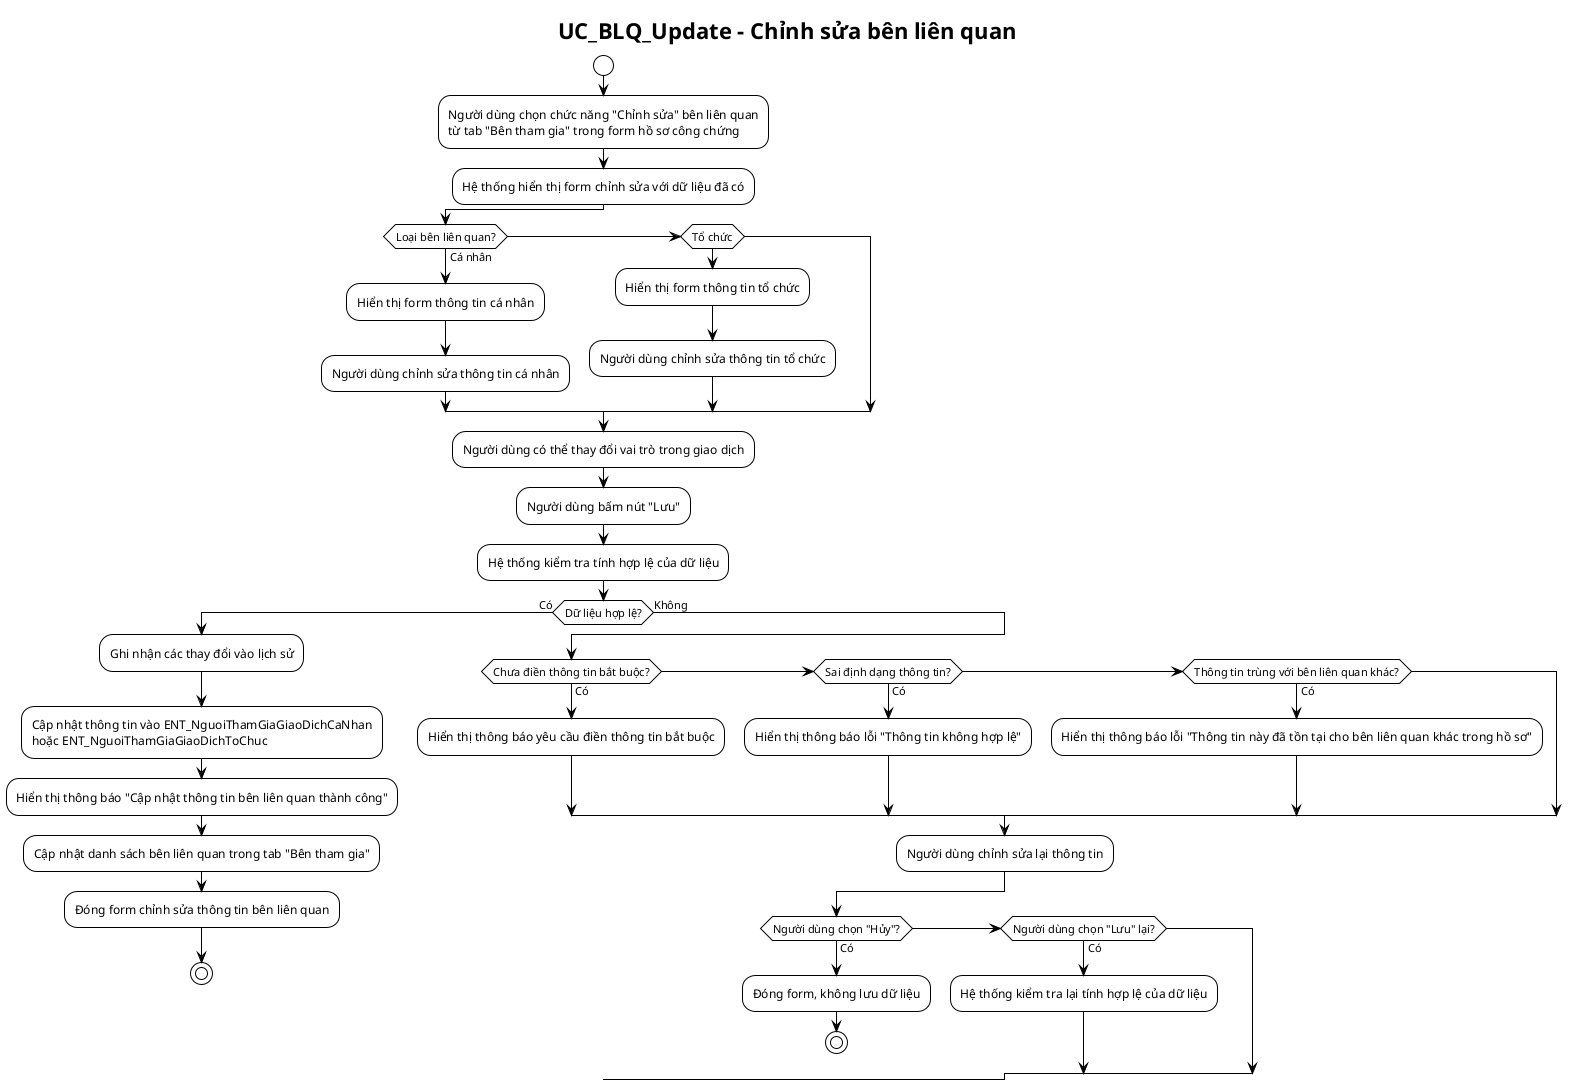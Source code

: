 @startuml UpdateRelatedPartyActivityDiagram
!theme plain
title UC_BLQ_Update - Chỉnh sửa bên liên quan

start
:Người dùng chọn chức năng "Chỉnh sửa" bên liên quan
từ tab "Bên tham gia" trong form hồ sơ công chứng;
:Hệ thống hiển thị form chỉnh sửa với dữ liệu đã có;

if (Loại bên liên quan?) then (Cá nhân)
  :Hiển thị form thông tin cá nhân;
  :Người dùng chỉnh sửa thông tin cá nhân;
elseif (Tổ chức)
  :Hiển thị form thông tin tổ chức;
  :Người dùng chỉnh sửa thông tin tổ chức;
endif

:Người dùng có thể thay đổi vai trò trong giao dịch;
:Người dùng bấm nút "Lưu";

:Hệ thống kiểm tra tính hợp lệ của dữ liệu;

if (Dữ liệu hợp lệ?) then (Có)
  :Ghi nhận các thay đổi vào lịch sử;
  :Cập nhật thông tin vào ENT_NguoiThamGiaGiaoDichCaNhan
  hoặc ENT_NguoiThamGiaGiaoDichToChuc;
  :Hiển thị thông báo "Cập nhật thông tin bên liên quan thành công";
  :Cập nhật danh sách bên liên quan trong tab "Bên tham gia";
  :Đóng form chỉnh sửa thông tin bên liên quan;
  stop
else (Không)
  if (Chưa điền thông tin bắt buộc?) then (Có)
    :Hiển thị thông báo yêu cầu điền thông tin bắt buộc;
  elseif (Sai định dạng thông tin?) then (Có)
    :Hiển thị thông báo lỗi "Thông tin không hợp lệ";
  elseif (Thông tin trùng với bên liên quan khác?) then (Có)
    :Hiển thị thông báo lỗi "Thông tin này đã tồn tại cho bên liên quan khác trong hồ sơ";
  endif
  :Người dùng chỉnh sửa lại thông tin;
  if (Người dùng chọn "Hủy"?) then (Có)
    :Đóng form, không lưu dữ liệu;
    stop
  elseif (Người dùng chọn "Lưu" lại?) then (Có)
    :Hệ thống kiểm tra lại tính hợp lệ của dữ liệu;
  endif
endif

@enduml